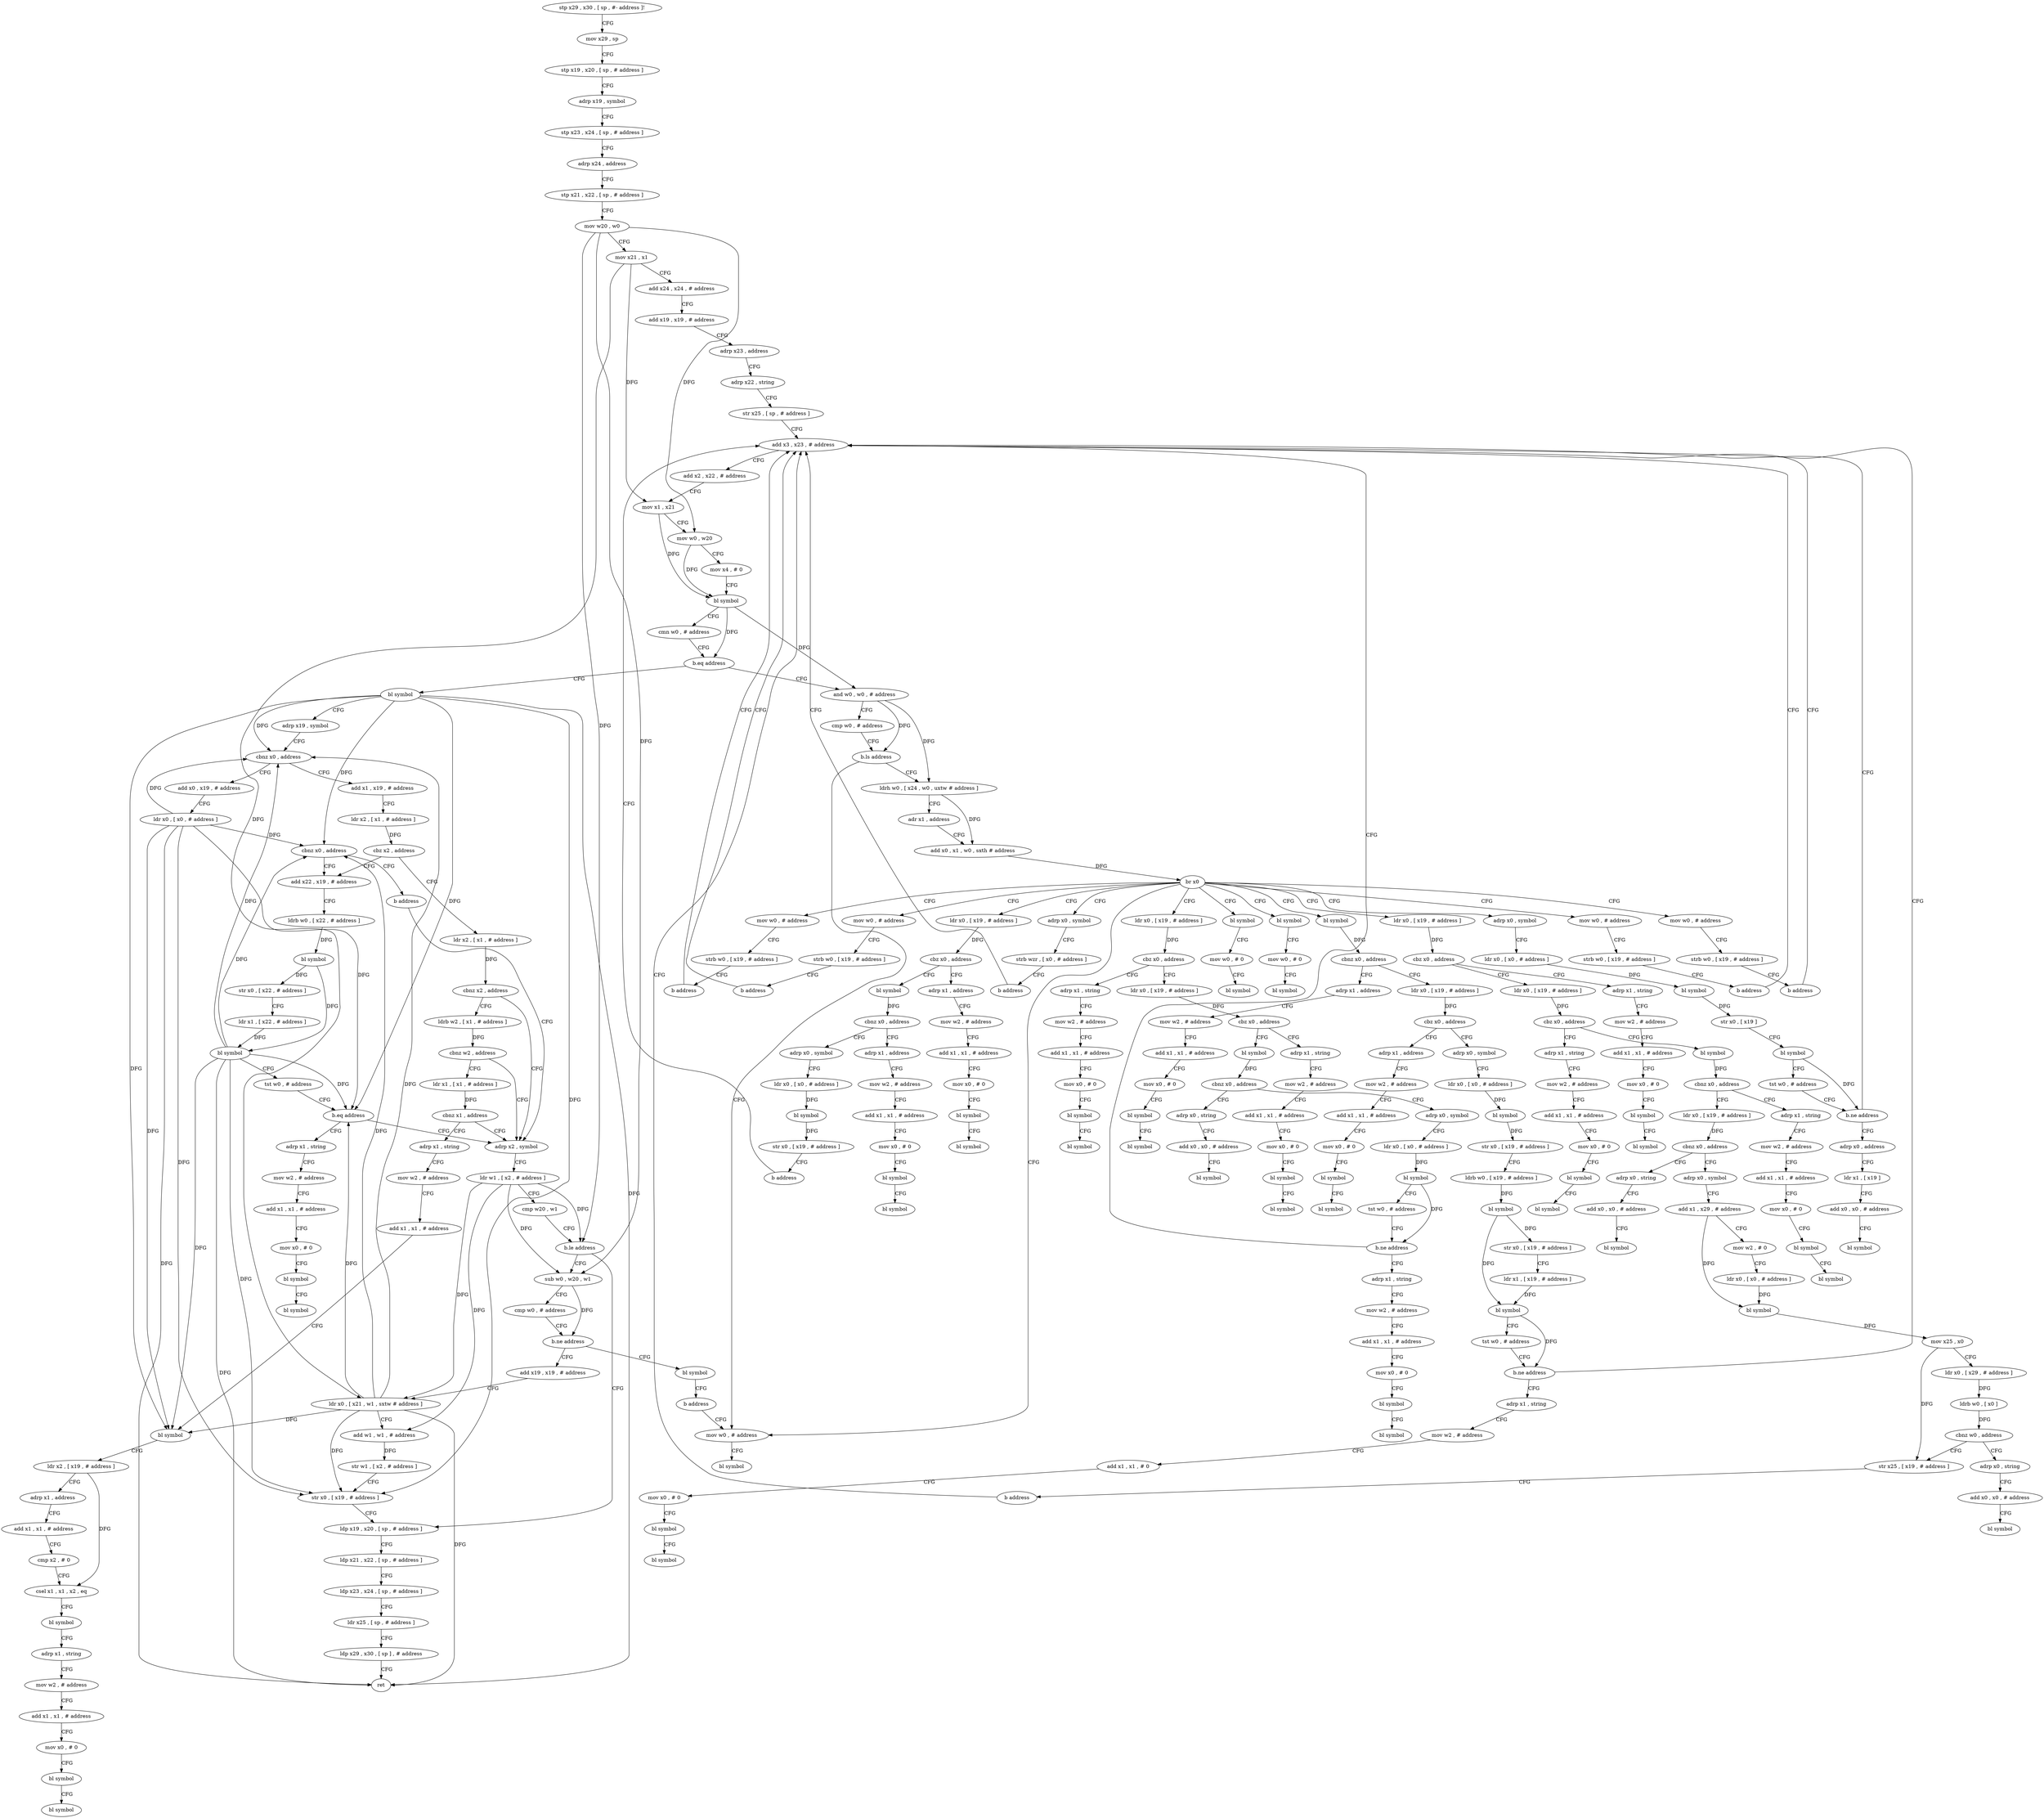 digraph "func" {
"4216968" [label = "stp x29 , x30 , [ sp , #- address ]!" ]
"4216972" [label = "mov x29 , sp" ]
"4216976" [label = "stp x19 , x20 , [ sp , # address ]" ]
"4216980" [label = "adrp x19 , symbol" ]
"4216984" [label = "stp x23 , x24 , [ sp , # address ]" ]
"4216988" [label = "adrp x24 , address" ]
"4216992" [label = "stp x21 , x22 , [ sp , # address ]" ]
"4216996" [label = "mov w20 , w0" ]
"4217000" [label = "mov x21 , x1" ]
"4217004" [label = "add x24 , x24 , # address" ]
"4217008" [label = "add x19 , x19 , # address" ]
"4217012" [label = "adrp x23 , address" ]
"4217016" [label = "adrp x22 , string" ]
"4217020" [label = "str x25 , [ sp , # address ]" ]
"4217024" [label = "add x3 , x23 , # address" ]
"4217704" [label = "bl symbol" ]
"4217708" [label = "adrp x19 , symbol" ]
"4217712" [label = "cbnz x0 , address" ]
"4218044" [label = "add x0 , x19 , # address" ]
"4217716" [label = "add x1 , x19 , # address" ]
"4217056" [label = "and w0 , w0 , # address" ]
"4217060" [label = "cmp w0 , # address" ]
"4217064" [label = "b.ls address" ]
"4217080" [label = "ldrh w0 , [ x24 , w0 , uxtw # address ]" ]
"4217068" [label = "mov w0 , # address" ]
"4218048" [label = "ldr x0 , [ x0 , # address ]" ]
"4218052" [label = "cbnz x0 , address" ]
"4217728" [label = "add x22 , x19 , # address" ]
"4218056" [label = "b address" ]
"4217720" [label = "ldr x2 , [ x1 , # address ]" ]
"4217724" [label = "cbz x2 , address" ]
"4217956" [label = "ldr x2 , [ x1 , # address ]" ]
"4217084" [label = "adr x1 , address" ]
"4217088" [label = "add x0 , x1 , w0 , sxth # address" ]
"4217092" [label = "br x0" ]
"4217096" [label = "adrp x0 , symbol" ]
"4217112" [label = "mov w0 , # address" ]
"4217128" [label = "mov w0 , # address" ]
"4217144" [label = "mov w0 , # address" ]
"4217160" [label = "ldr x0 , [ x19 , # address ]" ]
"4217288" [label = "mov w0 , # address" ]
"4217304" [label = "ldr x0 , [ x19 , # address ]" ]
"4217424" [label = "ldr x0 , [ x19 , # address ]" ]
"4217488" [label = "bl symbol" ]
"4217600" [label = "adrp x0 , symbol" ]
"4217648" [label = "bl symbol" ]
"4217664" [label = "bl symbol" ]
"4217072" [label = "bl symbol" ]
"4217732" [label = "ldrb w0 , [ x22 , # address ]" ]
"4217736" [label = "bl symbol" ]
"4217740" [label = "str x0 , [ x22 , # address ]" ]
"4217744" [label = "ldr x1 , [ x22 , # address ]" ]
"4217748" [label = "bl symbol" ]
"4217752" [label = "tst w0 , # address" ]
"4217756" [label = "b.eq address" ]
"4218060" [label = "adrp x1 , string" ]
"4217760" [label = "adrp x2 , symbol" ]
"4217960" [label = "cbnz x2 , address" ]
"4217964" [label = "ldrb w2 , [ x1 , # address ]" ]
"4217100" [label = "strb wzr , [ x0 , # address ]" ]
"4217104" [label = "b address" ]
"4217116" [label = "strb w0 , [ x19 , # address ]" ]
"4217120" [label = "b address" ]
"4217132" [label = "strb w0 , [ x19 , # address ]" ]
"4217136" [label = "b address" ]
"4217148" [label = "strb w0 , [ x19 , # address ]" ]
"4217152" [label = "b address" ]
"4217164" [label = "cbz x0 , address" ]
"4217192" [label = "ldr x0 , [ x19 , # address ]" ]
"4217168" [label = "adrp x1 , string" ]
"4217292" [label = "strb w0 , [ x19 , # address ]" ]
"4217296" [label = "b address" ]
"4217308" [label = "cbz x0 , address" ]
"4217336" [label = "ldr x0 , [ x19 , # address ]" ]
"4217312" [label = "adrp x1 , string" ]
"4217428" [label = "cbz x0 , address" ]
"4217456" [label = "bl symbol" ]
"4217432" [label = "adrp x1 , address" ]
"4217492" [label = "cbnz x0 , address" ]
"4217896" [label = "adrp x1 , address" ]
"4217496" [label = "ldr x0 , [ x19 , # address ]" ]
"4217604" [label = "ldr x0 , [ x0 , # address ]" ]
"4217608" [label = "bl symbol" ]
"4217612" [label = "str x0 , [ x19 ]" ]
"4217616" [label = "bl symbol" ]
"4217620" [label = "tst w0 , # address" ]
"4217624" [label = "b.ne address" ]
"4217628" [label = "adrp x0 , address" ]
"4217652" [label = "mov w0 , # 0" ]
"4217656" [label = "bl symbol" ]
"4217668" [label = "mov w0 , # 0" ]
"4217672" [label = "bl symbol" ]
"4218064" [label = "mov w2 , # address" ]
"4218068" [label = "add x1 , x1 , # address" ]
"4218072" [label = "mov x0 , # 0" ]
"4218076" [label = "bl symbol" ]
"4218080" [label = "bl symbol" ]
"4217764" [label = "ldr w1 , [ x2 , # address ]" ]
"4217768" [label = "cmp w20 , w1" ]
"4217772" [label = "b.le address" ]
"4217808" [label = "ldp x19 , x20 , [ sp , # address ]" ]
"4217776" [label = "sub w0 , w20 , w1" ]
"4217968" [label = "cbnz w2 , address" ]
"4217972" [label = "ldr x1 , [ x1 , # address ]" ]
"4217028" [label = "add x2 , x22 , # address" ]
"4217032" [label = "mov x1 , x21" ]
"4217036" [label = "mov w0 , w20" ]
"4217040" [label = "mov x4 , # 0" ]
"4217044" [label = "bl symbol" ]
"4217048" [label = "cmn w0 , # address" ]
"4217052" [label = "b.eq address" ]
"4217196" [label = "cbz x0 , address" ]
"4217224" [label = "bl symbol" ]
"4217200" [label = "adrp x1 , string" ]
"4217172" [label = "mov w2 , # address" ]
"4217176" [label = "add x1 , x1 , # address" ]
"4217180" [label = "mov x0 , # 0" ]
"4217184" [label = "bl symbol" ]
"4217188" [label = "bl symbol" ]
"4217340" [label = "cbz x0 , address" ]
"4217368" [label = "bl symbol" ]
"4217344" [label = "adrp x1 , string" ]
"4217316" [label = "mov w2 , # address" ]
"4217320" [label = "add x1 , x1 , # address" ]
"4217324" [label = "mov x0 , # 0" ]
"4217328" [label = "bl symbol" ]
"4217332" [label = "bl symbol" ]
"4217460" [label = "cbnz x0 , address" ]
"4217928" [label = "adrp x1 , address" ]
"4217464" [label = "adrp x0 , symbol" ]
"4217436" [label = "mov w2 , # address" ]
"4217440" [label = "add x1 , x1 , # address" ]
"4217444" [label = "mov x0 , # 0" ]
"4217448" [label = "bl symbol" ]
"4217452" [label = "bl symbol" ]
"4217900" [label = "mov w2 , # address" ]
"4217904" [label = "add x1 , x1 , # address" ]
"4217908" [label = "mov x0 , # 0" ]
"4217912" [label = "bl symbol" ]
"4217916" [label = "bl symbol" ]
"4217500" [label = "cbz x0 , address" ]
"4217528" [label = "adrp x0 , symbol" ]
"4217504" [label = "adrp x1 , address" ]
"4217632" [label = "ldr x1 , [ x19 ]" ]
"4217636" [label = "add x0 , x0 , # address" ]
"4217640" [label = "bl symbol" ]
"4217812" [label = "ldp x21 , x22 , [ sp , # address ]" ]
"4217816" [label = "ldp x23 , x24 , [ sp , # address ]" ]
"4217820" [label = "ldr x25 , [ sp , # address ]" ]
"4217824" [label = "ldp x29 , x30 , [ sp ] , # address" ]
"4217828" [label = "ret" ]
"4217780" [label = "cmp w0 , # address" ]
"4217784" [label = "b.ne address" ]
"4218088" [label = "bl symbol" ]
"4217788" [label = "add x19 , x19 , # address" ]
"4217976" [label = "cbnz x1 , address" ]
"4217980" [label = "adrp x1 , string" ]
"4217228" [label = "cbnz x0 , address" ]
"4217832" [label = "adrp x1 , string" ]
"4217232" [label = "ldr x0 , [ x19 , # address ]" ]
"4217204" [label = "mov w2 , # address" ]
"4217208" [label = "add x1 , x1 , # address" ]
"4217212" [label = "mov x0 , # 0" ]
"4217216" [label = "bl symbol" ]
"4217220" [label = "bl symbol" ]
"4217372" [label = "cbnz x0 , address" ]
"4217880" [label = "adrp x0 , string" ]
"4217376" [label = "adrp x0 , symbol" ]
"4217348" [label = "mov w2 , # address" ]
"4217352" [label = "add x1 , x1 , # address" ]
"4217356" [label = "mov x0 , # 0" ]
"4217360" [label = "bl symbol" ]
"4217364" [label = "bl symbol" ]
"4217932" [label = "mov w2 , # address" ]
"4217936" [label = "add x1 , x1 , # address" ]
"4217940" [label = "mov x0 , # 0" ]
"4217944" [label = "bl symbol" ]
"4217948" [label = "bl symbol" ]
"4217468" [label = "ldr x0 , [ x0 , # address ]" ]
"4217472" [label = "bl symbol" ]
"4217476" [label = "str x0 , [ x19 , # address ]" ]
"4217480" [label = "b address" ]
"4217532" [label = "ldr x0 , [ x0 , # address ]" ]
"4217536" [label = "bl symbol" ]
"4217540" [label = "str x0 , [ x19 , # address ]" ]
"4217544" [label = "ldrb w0 , [ x19 , # address ]" ]
"4217548" [label = "bl symbol" ]
"4217552" [label = "str x0 , [ x19 , # address ]" ]
"4217556" [label = "ldr x1 , [ x19 , # address ]" ]
"4217560" [label = "bl symbol" ]
"4217564" [label = "tst w0 , # address" ]
"4217568" [label = "b.ne address" ]
"4217572" [label = "adrp x1 , string" ]
"4217508" [label = "mov w2 , # address" ]
"4217512" [label = "add x1 , x1 , # address" ]
"4217516" [label = "mov x0 , # 0" ]
"4217520" [label = "bl symbol" ]
"4217524" [label = "bl symbol" ]
"4218092" [label = "b address" ]
"4217792" [label = "ldr x0 , [ x21 , w1 , sxtw # address ]" ]
"4217796" [label = "add w1 , w1 , # address" ]
"4217800" [label = "str w1 , [ x2 , # address ]" ]
"4217804" [label = "str x0 , [ x19 , # address ]" ]
"4217984" [label = "mov w2 , # address" ]
"4217988" [label = "add x1 , x1 , # address" ]
"4217992" [label = "bl symbol" ]
"4217996" [label = "ldr x2 , [ x19 , # address ]" ]
"4218000" [label = "adrp x1 , address" ]
"4218004" [label = "add x1 , x1 , # address" ]
"4218008" [label = "cmp x2 , # 0" ]
"4218012" [label = "csel x1 , x1 , x2 , eq" ]
"4218016" [label = "bl symbol" ]
"4218020" [label = "adrp x1 , string" ]
"4218024" [label = "mov w2 , # address" ]
"4218028" [label = "add x1 , x1 , # address" ]
"4218032" [label = "mov x0 , # 0" ]
"4218036" [label = "bl symbol" ]
"4218040" [label = "bl symbol" ]
"4217836" [label = "mov w2 , # address" ]
"4217840" [label = "add x1 , x1 , # address" ]
"4217844" [label = "mov x0 , # 0" ]
"4217848" [label = "bl symbol" ]
"4217852" [label = "bl symbol" ]
"4217236" [label = "cbnz x0 , address" ]
"4217864" [label = "adrp x0 , string" ]
"4217240" [label = "adrp x0 , symbol" ]
"4217884" [label = "add x0 , x0 , # address" ]
"4217888" [label = "bl symbol" ]
"4217380" [label = "ldr x0 , [ x0 , # address ]" ]
"4217384" [label = "bl symbol" ]
"4217388" [label = "tst w0 , # address" ]
"4217392" [label = "b.ne address" ]
"4217396" [label = "adrp x1 , string" ]
"4217576" [label = "mov w2 , # address" ]
"4217580" [label = "add x1 , x1 , # 0" ]
"4217584" [label = "mov x0 , # 0" ]
"4217588" [label = "bl symbol" ]
"4217592" [label = "bl symbol" ]
"4217868" [label = "add x0 , x0 , # address" ]
"4217872" [label = "bl symbol" ]
"4217244" [label = "add x1 , x29 , # address" ]
"4217248" [label = "mov w2 , # 0" ]
"4217252" [label = "ldr x0 , [ x0 , # address ]" ]
"4217256" [label = "bl symbol" ]
"4217260" [label = "mov x25 , x0" ]
"4217264" [label = "ldr x0 , [ x29 , # address ]" ]
"4217268" [label = "ldrb w0 , [ x0 ]" ]
"4217272" [label = "cbnz w0 , address" ]
"4217680" [label = "adrp x0 , string" ]
"4217276" [label = "str x25 , [ x19 , # address ]" ]
"4217400" [label = "mov w2 , # address" ]
"4217404" [label = "add x1 , x1 , # address" ]
"4217408" [label = "mov x0 , # 0" ]
"4217412" [label = "bl symbol" ]
"4217416" [label = "bl symbol" ]
"4217684" [label = "add x0 , x0 , # address" ]
"4217688" [label = "bl symbol" ]
"4217280" [label = "b address" ]
"4216968" -> "4216972" [ label = "CFG" ]
"4216972" -> "4216976" [ label = "CFG" ]
"4216976" -> "4216980" [ label = "CFG" ]
"4216980" -> "4216984" [ label = "CFG" ]
"4216984" -> "4216988" [ label = "CFG" ]
"4216988" -> "4216992" [ label = "CFG" ]
"4216992" -> "4216996" [ label = "CFG" ]
"4216996" -> "4217000" [ label = "CFG" ]
"4216996" -> "4217036" [ label = "DFG" ]
"4216996" -> "4217772" [ label = "DFG" ]
"4216996" -> "4217776" [ label = "DFG" ]
"4217000" -> "4217004" [ label = "CFG" ]
"4217000" -> "4217032" [ label = "DFG" ]
"4217000" -> "4217792" [ label = "DFG" ]
"4217004" -> "4217008" [ label = "CFG" ]
"4217008" -> "4217012" [ label = "CFG" ]
"4217012" -> "4217016" [ label = "CFG" ]
"4217016" -> "4217020" [ label = "CFG" ]
"4217020" -> "4217024" [ label = "CFG" ]
"4217024" -> "4217028" [ label = "CFG" ]
"4217704" -> "4217708" [ label = "CFG" ]
"4217704" -> "4217712" [ label = "DFG" ]
"4217704" -> "4218052" [ label = "DFG" ]
"4217704" -> "4217756" [ label = "DFG" ]
"4217704" -> "4217828" [ label = "DFG" ]
"4217704" -> "4217804" [ label = "DFG" ]
"4217704" -> "4217992" [ label = "DFG" ]
"4217708" -> "4217712" [ label = "CFG" ]
"4217712" -> "4218044" [ label = "CFG" ]
"4217712" -> "4217716" [ label = "CFG" ]
"4218044" -> "4218048" [ label = "CFG" ]
"4217716" -> "4217720" [ label = "CFG" ]
"4217056" -> "4217060" [ label = "CFG" ]
"4217056" -> "4217064" [ label = "DFG" ]
"4217056" -> "4217080" [ label = "DFG" ]
"4217060" -> "4217064" [ label = "CFG" ]
"4217064" -> "4217080" [ label = "CFG" ]
"4217064" -> "4217068" [ label = "CFG" ]
"4217080" -> "4217084" [ label = "CFG" ]
"4217080" -> "4217088" [ label = "DFG" ]
"4217068" -> "4217072" [ label = "CFG" ]
"4218048" -> "4218052" [ label = "DFG" ]
"4218048" -> "4217712" [ label = "DFG" ]
"4218048" -> "4217756" [ label = "DFG" ]
"4218048" -> "4217828" [ label = "DFG" ]
"4218048" -> "4217804" [ label = "DFG" ]
"4218048" -> "4217992" [ label = "DFG" ]
"4218052" -> "4217728" [ label = "CFG" ]
"4218052" -> "4218056" [ label = "CFG" ]
"4217728" -> "4217732" [ label = "CFG" ]
"4218056" -> "4217760" [ label = "CFG" ]
"4217720" -> "4217724" [ label = "DFG" ]
"4217724" -> "4217956" [ label = "CFG" ]
"4217724" -> "4217728" [ label = "CFG" ]
"4217956" -> "4217960" [ label = "DFG" ]
"4217084" -> "4217088" [ label = "CFG" ]
"4217088" -> "4217092" [ label = "DFG" ]
"4217092" -> "4217068" [ label = "CFG" ]
"4217092" -> "4217096" [ label = "CFG" ]
"4217092" -> "4217112" [ label = "CFG" ]
"4217092" -> "4217128" [ label = "CFG" ]
"4217092" -> "4217144" [ label = "CFG" ]
"4217092" -> "4217160" [ label = "CFG" ]
"4217092" -> "4217288" [ label = "CFG" ]
"4217092" -> "4217304" [ label = "CFG" ]
"4217092" -> "4217424" [ label = "CFG" ]
"4217092" -> "4217488" [ label = "CFG" ]
"4217092" -> "4217600" [ label = "CFG" ]
"4217092" -> "4217648" [ label = "CFG" ]
"4217092" -> "4217664" [ label = "CFG" ]
"4217096" -> "4217100" [ label = "CFG" ]
"4217112" -> "4217116" [ label = "CFG" ]
"4217128" -> "4217132" [ label = "CFG" ]
"4217144" -> "4217148" [ label = "CFG" ]
"4217160" -> "4217164" [ label = "DFG" ]
"4217288" -> "4217292" [ label = "CFG" ]
"4217304" -> "4217308" [ label = "DFG" ]
"4217424" -> "4217428" [ label = "DFG" ]
"4217488" -> "4217492" [ label = "DFG" ]
"4217600" -> "4217604" [ label = "CFG" ]
"4217648" -> "4217652" [ label = "CFG" ]
"4217664" -> "4217668" [ label = "CFG" ]
"4217732" -> "4217736" [ label = "DFG" ]
"4217736" -> "4217740" [ label = "DFG" ]
"4217736" -> "4217748" [ label = "DFG" ]
"4217740" -> "4217744" [ label = "CFG" ]
"4217744" -> "4217748" [ label = "DFG" ]
"4217748" -> "4217752" [ label = "CFG" ]
"4217748" -> "4217712" [ label = "DFG" ]
"4217748" -> "4218052" [ label = "DFG" ]
"4217748" -> "4217756" [ label = "DFG" ]
"4217748" -> "4217828" [ label = "DFG" ]
"4217748" -> "4217804" [ label = "DFG" ]
"4217748" -> "4217992" [ label = "DFG" ]
"4217752" -> "4217756" [ label = "CFG" ]
"4217756" -> "4218060" [ label = "CFG" ]
"4217756" -> "4217760" [ label = "CFG" ]
"4218060" -> "4218064" [ label = "CFG" ]
"4217760" -> "4217764" [ label = "CFG" ]
"4217960" -> "4217760" [ label = "CFG" ]
"4217960" -> "4217964" [ label = "CFG" ]
"4217964" -> "4217968" [ label = "DFG" ]
"4217100" -> "4217104" [ label = "CFG" ]
"4217104" -> "4217024" [ label = "CFG" ]
"4217116" -> "4217120" [ label = "CFG" ]
"4217120" -> "4217024" [ label = "CFG" ]
"4217132" -> "4217136" [ label = "CFG" ]
"4217136" -> "4217024" [ label = "CFG" ]
"4217148" -> "4217152" [ label = "CFG" ]
"4217152" -> "4217024" [ label = "CFG" ]
"4217164" -> "4217192" [ label = "CFG" ]
"4217164" -> "4217168" [ label = "CFG" ]
"4217192" -> "4217196" [ label = "DFG" ]
"4217168" -> "4217172" [ label = "CFG" ]
"4217292" -> "4217296" [ label = "CFG" ]
"4217296" -> "4217024" [ label = "CFG" ]
"4217308" -> "4217336" [ label = "CFG" ]
"4217308" -> "4217312" [ label = "CFG" ]
"4217336" -> "4217340" [ label = "DFG" ]
"4217312" -> "4217316" [ label = "CFG" ]
"4217428" -> "4217456" [ label = "CFG" ]
"4217428" -> "4217432" [ label = "CFG" ]
"4217456" -> "4217460" [ label = "DFG" ]
"4217432" -> "4217436" [ label = "CFG" ]
"4217492" -> "4217896" [ label = "CFG" ]
"4217492" -> "4217496" [ label = "CFG" ]
"4217896" -> "4217900" [ label = "CFG" ]
"4217496" -> "4217500" [ label = "DFG" ]
"4217604" -> "4217608" [ label = "DFG" ]
"4217608" -> "4217612" [ label = "DFG" ]
"4217612" -> "4217616" [ label = "CFG" ]
"4217616" -> "4217620" [ label = "CFG" ]
"4217616" -> "4217624" [ label = "DFG" ]
"4217620" -> "4217624" [ label = "CFG" ]
"4217624" -> "4217024" [ label = "CFG" ]
"4217624" -> "4217628" [ label = "CFG" ]
"4217628" -> "4217632" [ label = "CFG" ]
"4217652" -> "4217656" [ label = "CFG" ]
"4217668" -> "4217672" [ label = "CFG" ]
"4218064" -> "4218068" [ label = "CFG" ]
"4218068" -> "4218072" [ label = "CFG" ]
"4218072" -> "4218076" [ label = "CFG" ]
"4218076" -> "4218080" [ label = "CFG" ]
"4217764" -> "4217768" [ label = "CFG" ]
"4217764" -> "4217772" [ label = "DFG" ]
"4217764" -> "4217776" [ label = "DFG" ]
"4217764" -> "4217792" [ label = "DFG" ]
"4217764" -> "4217796" [ label = "DFG" ]
"4217768" -> "4217772" [ label = "CFG" ]
"4217772" -> "4217808" [ label = "CFG" ]
"4217772" -> "4217776" [ label = "CFG" ]
"4217808" -> "4217812" [ label = "CFG" ]
"4217776" -> "4217780" [ label = "CFG" ]
"4217776" -> "4217784" [ label = "DFG" ]
"4217968" -> "4217760" [ label = "CFG" ]
"4217968" -> "4217972" [ label = "CFG" ]
"4217972" -> "4217976" [ label = "DFG" ]
"4217028" -> "4217032" [ label = "CFG" ]
"4217032" -> "4217036" [ label = "CFG" ]
"4217032" -> "4217044" [ label = "DFG" ]
"4217036" -> "4217040" [ label = "CFG" ]
"4217036" -> "4217044" [ label = "DFG" ]
"4217040" -> "4217044" [ label = "CFG" ]
"4217044" -> "4217048" [ label = "CFG" ]
"4217044" -> "4217052" [ label = "DFG" ]
"4217044" -> "4217056" [ label = "DFG" ]
"4217048" -> "4217052" [ label = "CFG" ]
"4217052" -> "4217704" [ label = "CFG" ]
"4217052" -> "4217056" [ label = "CFG" ]
"4217196" -> "4217224" [ label = "CFG" ]
"4217196" -> "4217200" [ label = "CFG" ]
"4217224" -> "4217228" [ label = "DFG" ]
"4217200" -> "4217204" [ label = "CFG" ]
"4217172" -> "4217176" [ label = "CFG" ]
"4217176" -> "4217180" [ label = "CFG" ]
"4217180" -> "4217184" [ label = "CFG" ]
"4217184" -> "4217188" [ label = "CFG" ]
"4217340" -> "4217368" [ label = "CFG" ]
"4217340" -> "4217344" [ label = "CFG" ]
"4217368" -> "4217372" [ label = "DFG" ]
"4217344" -> "4217348" [ label = "CFG" ]
"4217316" -> "4217320" [ label = "CFG" ]
"4217320" -> "4217324" [ label = "CFG" ]
"4217324" -> "4217328" [ label = "CFG" ]
"4217328" -> "4217332" [ label = "CFG" ]
"4217460" -> "4217928" [ label = "CFG" ]
"4217460" -> "4217464" [ label = "CFG" ]
"4217928" -> "4217932" [ label = "CFG" ]
"4217464" -> "4217468" [ label = "CFG" ]
"4217436" -> "4217440" [ label = "CFG" ]
"4217440" -> "4217444" [ label = "CFG" ]
"4217444" -> "4217448" [ label = "CFG" ]
"4217448" -> "4217452" [ label = "CFG" ]
"4217900" -> "4217904" [ label = "CFG" ]
"4217904" -> "4217908" [ label = "CFG" ]
"4217908" -> "4217912" [ label = "CFG" ]
"4217912" -> "4217916" [ label = "CFG" ]
"4217500" -> "4217528" [ label = "CFG" ]
"4217500" -> "4217504" [ label = "CFG" ]
"4217528" -> "4217532" [ label = "CFG" ]
"4217504" -> "4217508" [ label = "CFG" ]
"4217632" -> "4217636" [ label = "CFG" ]
"4217636" -> "4217640" [ label = "CFG" ]
"4217812" -> "4217816" [ label = "CFG" ]
"4217816" -> "4217820" [ label = "CFG" ]
"4217820" -> "4217824" [ label = "CFG" ]
"4217824" -> "4217828" [ label = "CFG" ]
"4217780" -> "4217784" [ label = "CFG" ]
"4217784" -> "4218088" [ label = "CFG" ]
"4217784" -> "4217788" [ label = "CFG" ]
"4218088" -> "4218092" [ label = "CFG" ]
"4217788" -> "4217792" [ label = "CFG" ]
"4217976" -> "4217760" [ label = "CFG" ]
"4217976" -> "4217980" [ label = "CFG" ]
"4217980" -> "4217984" [ label = "CFG" ]
"4217228" -> "4217832" [ label = "CFG" ]
"4217228" -> "4217232" [ label = "CFG" ]
"4217832" -> "4217836" [ label = "CFG" ]
"4217232" -> "4217236" [ label = "DFG" ]
"4217204" -> "4217208" [ label = "CFG" ]
"4217208" -> "4217212" [ label = "CFG" ]
"4217212" -> "4217216" [ label = "CFG" ]
"4217216" -> "4217220" [ label = "CFG" ]
"4217372" -> "4217880" [ label = "CFG" ]
"4217372" -> "4217376" [ label = "CFG" ]
"4217880" -> "4217884" [ label = "CFG" ]
"4217376" -> "4217380" [ label = "CFG" ]
"4217348" -> "4217352" [ label = "CFG" ]
"4217352" -> "4217356" [ label = "CFG" ]
"4217356" -> "4217360" [ label = "CFG" ]
"4217360" -> "4217364" [ label = "CFG" ]
"4217932" -> "4217936" [ label = "CFG" ]
"4217936" -> "4217940" [ label = "CFG" ]
"4217940" -> "4217944" [ label = "CFG" ]
"4217944" -> "4217948" [ label = "CFG" ]
"4217468" -> "4217472" [ label = "DFG" ]
"4217472" -> "4217476" [ label = "DFG" ]
"4217476" -> "4217480" [ label = "CFG" ]
"4217480" -> "4217024" [ label = "CFG" ]
"4217532" -> "4217536" [ label = "DFG" ]
"4217536" -> "4217540" [ label = "DFG" ]
"4217540" -> "4217544" [ label = "CFG" ]
"4217544" -> "4217548" [ label = "DFG" ]
"4217548" -> "4217552" [ label = "DFG" ]
"4217548" -> "4217560" [ label = "DFG" ]
"4217552" -> "4217556" [ label = "CFG" ]
"4217556" -> "4217560" [ label = "DFG" ]
"4217560" -> "4217564" [ label = "CFG" ]
"4217560" -> "4217568" [ label = "DFG" ]
"4217564" -> "4217568" [ label = "CFG" ]
"4217568" -> "4217024" [ label = "CFG" ]
"4217568" -> "4217572" [ label = "CFG" ]
"4217572" -> "4217576" [ label = "CFG" ]
"4217508" -> "4217512" [ label = "CFG" ]
"4217512" -> "4217516" [ label = "CFG" ]
"4217516" -> "4217520" [ label = "CFG" ]
"4217520" -> "4217524" [ label = "CFG" ]
"4218092" -> "4217068" [ label = "CFG" ]
"4217792" -> "4217796" [ label = "CFG" ]
"4217792" -> "4217712" [ label = "DFG" ]
"4217792" -> "4218052" [ label = "DFG" ]
"4217792" -> "4217756" [ label = "DFG" ]
"4217792" -> "4217828" [ label = "DFG" ]
"4217792" -> "4217804" [ label = "DFG" ]
"4217792" -> "4217992" [ label = "DFG" ]
"4217796" -> "4217800" [ label = "DFG" ]
"4217800" -> "4217804" [ label = "CFG" ]
"4217804" -> "4217808" [ label = "CFG" ]
"4217984" -> "4217988" [ label = "CFG" ]
"4217988" -> "4217992" [ label = "CFG" ]
"4217992" -> "4217996" [ label = "CFG" ]
"4217996" -> "4218000" [ label = "CFG" ]
"4217996" -> "4218012" [ label = "DFG" ]
"4218000" -> "4218004" [ label = "CFG" ]
"4218004" -> "4218008" [ label = "CFG" ]
"4218008" -> "4218012" [ label = "CFG" ]
"4218012" -> "4218016" [ label = "CFG" ]
"4218016" -> "4218020" [ label = "CFG" ]
"4218020" -> "4218024" [ label = "CFG" ]
"4218024" -> "4218028" [ label = "CFG" ]
"4218028" -> "4218032" [ label = "CFG" ]
"4218032" -> "4218036" [ label = "CFG" ]
"4218036" -> "4218040" [ label = "CFG" ]
"4217836" -> "4217840" [ label = "CFG" ]
"4217840" -> "4217844" [ label = "CFG" ]
"4217844" -> "4217848" [ label = "CFG" ]
"4217848" -> "4217852" [ label = "CFG" ]
"4217236" -> "4217864" [ label = "CFG" ]
"4217236" -> "4217240" [ label = "CFG" ]
"4217864" -> "4217868" [ label = "CFG" ]
"4217240" -> "4217244" [ label = "CFG" ]
"4217884" -> "4217888" [ label = "CFG" ]
"4217380" -> "4217384" [ label = "DFG" ]
"4217384" -> "4217388" [ label = "CFG" ]
"4217384" -> "4217392" [ label = "DFG" ]
"4217388" -> "4217392" [ label = "CFG" ]
"4217392" -> "4217024" [ label = "CFG" ]
"4217392" -> "4217396" [ label = "CFG" ]
"4217396" -> "4217400" [ label = "CFG" ]
"4217576" -> "4217580" [ label = "CFG" ]
"4217580" -> "4217584" [ label = "CFG" ]
"4217584" -> "4217588" [ label = "CFG" ]
"4217588" -> "4217592" [ label = "CFG" ]
"4217868" -> "4217872" [ label = "CFG" ]
"4217244" -> "4217248" [ label = "CFG" ]
"4217244" -> "4217256" [ label = "DFG" ]
"4217248" -> "4217252" [ label = "CFG" ]
"4217252" -> "4217256" [ label = "DFG" ]
"4217256" -> "4217260" [ label = "DFG" ]
"4217260" -> "4217264" [ label = "CFG" ]
"4217260" -> "4217276" [ label = "DFG" ]
"4217264" -> "4217268" [ label = "DFG" ]
"4217268" -> "4217272" [ label = "DFG" ]
"4217272" -> "4217680" [ label = "CFG" ]
"4217272" -> "4217276" [ label = "CFG" ]
"4217680" -> "4217684" [ label = "CFG" ]
"4217276" -> "4217280" [ label = "CFG" ]
"4217400" -> "4217404" [ label = "CFG" ]
"4217404" -> "4217408" [ label = "CFG" ]
"4217408" -> "4217412" [ label = "CFG" ]
"4217412" -> "4217416" [ label = "CFG" ]
"4217684" -> "4217688" [ label = "CFG" ]
"4217280" -> "4217024" [ label = "CFG" ]
}
